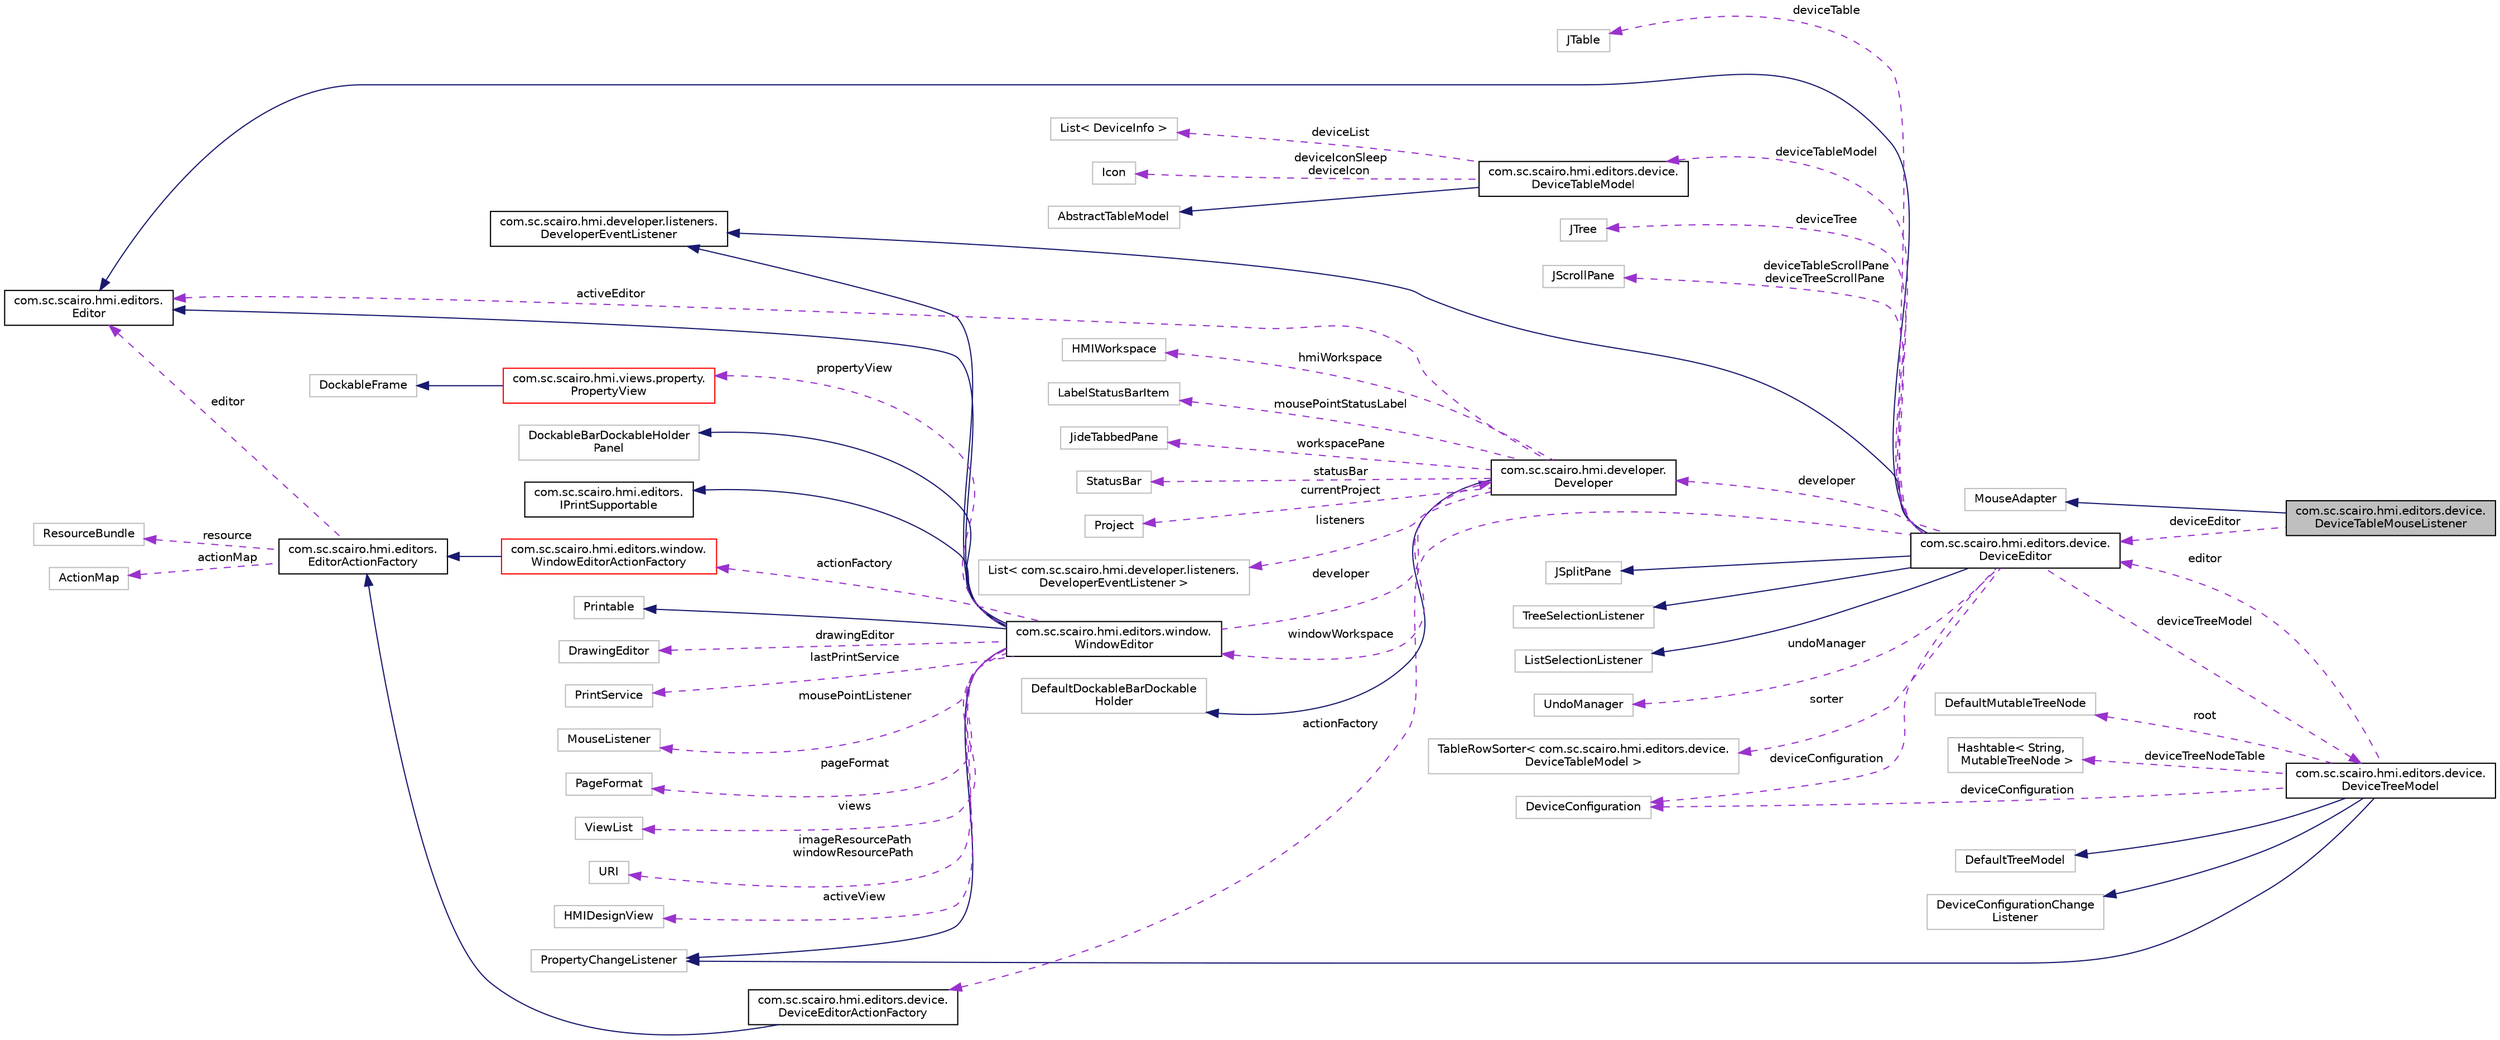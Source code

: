 digraph "com.sc.scairo.hmi.editors.device.DeviceTableMouseListener"
{
 // LATEX_PDF_SIZE
  edge [fontname="Helvetica",fontsize="10",labelfontname="Helvetica",labelfontsize="10"];
  node [fontname="Helvetica",fontsize="10",shape=record];
  rankdir="LR";
  Node1 [label="com.sc.scairo.hmi.editors.device.\lDeviceTableMouseListener",height=0.2,width=0.4,color="black", fillcolor="grey75", style="filled", fontcolor="black",tooltip=" "];
  Node2 -> Node1 [dir="back",color="midnightblue",fontsize="10",style="solid",fontname="Helvetica"];
  Node2 [label="MouseAdapter",height=0.2,width=0.4,color="grey75", fillcolor="white", style="filled",tooltip=" "];
  Node3 -> Node1 [dir="back",color="darkorchid3",fontsize="10",style="dashed",label=" deviceEditor" ,fontname="Helvetica"];
  Node3 [label="com.sc.scairo.hmi.editors.device.\lDeviceEditor",height=0.2,width=0.4,color="black", fillcolor="white", style="filled",URL="$classcom_1_1sc_1_1scairo_1_1hmi_1_1editors_1_1device_1_1_device_editor.html",tooltip=" "];
  Node4 -> Node3 [dir="back",color="midnightblue",fontsize="10",style="solid",fontname="Helvetica"];
  Node4 [label="JSplitPane",height=0.2,width=0.4,color="grey75", fillcolor="white", style="filled",tooltip=" "];
  Node5 -> Node3 [dir="back",color="midnightblue",fontsize="10",style="solid",fontname="Helvetica"];
  Node5 [label="com.sc.scairo.hmi.developer.listeners.\lDeveloperEventListener",height=0.2,width=0.4,color="black", fillcolor="white", style="filled",URL="$interfacecom_1_1sc_1_1scairo_1_1hmi_1_1developer_1_1listeners_1_1_developer_event_listener.html",tooltip=" "];
  Node6 -> Node3 [dir="back",color="midnightblue",fontsize="10",style="solid",fontname="Helvetica"];
  Node6 [label="com.sc.scairo.hmi.editors.\lEditor",height=0.2,width=0.4,color="black", fillcolor="white", style="filled",URL="$interfacecom_1_1sc_1_1scairo_1_1hmi_1_1editors_1_1_editor.html",tooltip=" "];
  Node7 -> Node3 [dir="back",color="midnightblue",fontsize="10",style="solid",fontname="Helvetica"];
  Node7 [label="TreeSelectionListener",height=0.2,width=0.4,color="grey75", fillcolor="white", style="filled",tooltip=" "];
  Node8 -> Node3 [dir="back",color="midnightblue",fontsize="10",style="solid",fontname="Helvetica"];
  Node8 [label="ListSelectionListener",height=0.2,width=0.4,color="grey75", fillcolor="white", style="filled",tooltip=" "];
  Node9 -> Node3 [dir="back",color="darkorchid3",fontsize="10",style="dashed",label=" deviceTreeModel" ,fontname="Helvetica"];
  Node9 [label="com.sc.scairo.hmi.editors.device.\lDeviceTreeModel",height=0.2,width=0.4,color="black", fillcolor="white", style="filled",URL="$classcom_1_1sc_1_1scairo_1_1hmi_1_1editors_1_1device_1_1_device_tree_model.html",tooltip=" "];
  Node10 -> Node9 [dir="back",color="midnightblue",fontsize="10",style="solid",fontname="Helvetica"];
  Node10 [label="DefaultTreeModel",height=0.2,width=0.4,color="grey75", fillcolor="white", style="filled",tooltip=" "];
  Node11 -> Node9 [dir="back",color="midnightblue",fontsize="10",style="solid",fontname="Helvetica"];
  Node11 [label="DeviceConfigurationChange\lListener",height=0.2,width=0.4,color="grey75", fillcolor="white", style="filled",tooltip=" "];
  Node12 -> Node9 [dir="back",color="midnightblue",fontsize="10",style="solid",fontname="Helvetica"];
  Node12 [label="PropertyChangeListener",height=0.2,width=0.4,color="grey75", fillcolor="white", style="filled",tooltip=" "];
  Node3 -> Node9 [dir="back",color="darkorchid3",fontsize="10",style="dashed",label=" editor" ,fontname="Helvetica"];
  Node13 -> Node9 [dir="back",color="darkorchid3",fontsize="10",style="dashed",label=" root" ,fontname="Helvetica"];
  Node13 [label="DefaultMutableTreeNode",height=0.2,width=0.4,color="grey75", fillcolor="white", style="filled",tooltip=" "];
  Node14 -> Node9 [dir="back",color="darkorchid3",fontsize="10",style="dashed",label=" deviceTreeNodeTable" ,fontname="Helvetica"];
  Node14 [label="Hashtable\< String,\l MutableTreeNode \>",height=0.2,width=0.4,color="grey75", fillcolor="white", style="filled",tooltip=" "];
  Node15 -> Node9 [dir="back",color="darkorchid3",fontsize="10",style="dashed",label=" deviceConfiguration" ,fontname="Helvetica"];
  Node15 [label="DeviceConfiguration",height=0.2,width=0.4,color="grey75", fillcolor="white", style="filled",tooltip=" "];
  Node16 -> Node3 [dir="back",color="darkorchid3",fontsize="10",style="dashed",label=" undoManager" ,fontname="Helvetica"];
  Node16 [label="UndoManager",height=0.2,width=0.4,color="grey75", fillcolor="white", style="filled",tooltip=" "];
  Node17 -> Node3 [dir="back",color="darkorchid3",fontsize="10",style="dashed",label=" sorter" ,fontname="Helvetica"];
  Node17 [label="TableRowSorter\< com.sc.scairo.hmi.editors.device.\lDeviceTableModel \>",height=0.2,width=0.4,color="grey75", fillcolor="white", style="filled",tooltip=" "];
  Node18 -> Node3 [dir="back",color="darkorchid3",fontsize="10",style="dashed",label=" deviceTable" ,fontname="Helvetica"];
  Node18 [label="JTable",height=0.2,width=0.4,color="grey75", fillcolor="white", style="filled",tooltip=" "];
  Node19 -> Node3 [dir="back",color="darkorchid3",fontsize="10",style="dashed",label=" actionFactory" ,fontname="Helvetica"];
  Node19 [label="com.sc.scairo.hmi.editors.device.\lDeviceEditorActionFactory",height=0.2,width=0.4,color="black", fillcolor="white", style="filled",URL="$classcom_1_1sc_1_1scairo_1_1hmi_1_1editors_1_1device_1_1_device_editor_action_factory.html",tooltip=" "];
  Node20 -> Node19 [dir="back",color="midnightblue",fontsize="10",style="solid",fontname="Helvetica"];
  Node20 [label="com.sc.scairo.hmi.editors.\lEditorActionFactory",height=0.2,width=0.4,color="black", fillcolor="white", style="filled",URL="$classcom_1_1sc_1_1scairo_1_1hmi_1_1editors_1_1_editor_action_factory.html",tooltip=" "];
  Node21 -> Node20 [dir="back",color="darkorchid3",fontsize="10",style="dashed",label=" resource" ,fontname="Helvetica"];
  Node21 [label="ResourceBundle",height=0.2,width=0.4,color="grey75", fillcolor="white", style="filled",tooltip=" "];
  Node22 -> Node20 [dir="back",color="darkorchid3",fontsize="10",style="dashed",label=" actionMap" ,fontname="Helvetica"];
  Node22 [label="ActionMap",height=0.2,width=0.4,color="grey75", fillcolor="white", style="filled",tooltip=" "];
  Node6 -> Node20 [dir="back",color="darkorchid3",fontsize="10",style="dashed",label=" editor" ,fontname="Helvetica"];
  Node15 -> Node3 [dir="back",color="darkorchid3",fontsize="10",style="dashed",label=" deviceConfiguration" ,fontname="Helvetica"];
  Node23 -> Node3 [dir="back",color="darkorchid3",fontsize="10",style="dashed",label=" developer" ,fontname="Helvetica"];
  Node23 [label="com.sc.scairo.hmi.developer.\lDeveloper",height=0.2,width=0.4,color="black", fillcolor="white", style="filled",URL="$classcom_1_1sc_1_1scairo_1_1hmi_1_1developer_1_1_developer.html",tooltip=" "];
  Node24 -> Node23 [dir="back",color="midnightblue",fontsize="10",style="solid",fontname="Helvetica"];
  Node24 [label="DefaultDockableBarDockable\lHolder",height=0.2,width=0.4,color="grey75", fillcolor="white", style="filled",tooltip=" "];
  Node25 -> Node23 [dir="back",color="darkorchid3",fontsize="10",style="dashed",label=" hmiWorkspace" ,fontname="Helvetica"];
  Node25 [label="HMIWorkspace",height=0.2,width=0.4,color="grey75", fillcolor="white", style="filled",tooltip=" "];
  Node26 -> Node23 [dir="back",color="darkorchid3",fontsize="10",style="dashed",label=" windowWorkspace" ,fontname="Helvetica"];
  Node26 [label="com.sc.scairo.hmi.editors.window.\lWindowEditor",height=0.2,width=0.4,color="black", fillcolor="white", style="filled",URL="$classcom_1_1sc_1_1scairo_1_1hmi_1_1editors_1_1window_1_1_window_editor.html",tooltip=" "];
  Node27 -> Node26 [dir="back",color="midnightblue",fontsize="10",style="solid",fontname="Helvetica"];
  Node27 [label="DockableBarDockableHolder\lPanel",height=0.2,width=0.4,color="grey75", fillcolor="white", style="filled",tooltip=" "];
  Node5 -> Node26 [dir="back",color="midnightblue",fontsize="10",style="solid",fontname="Helvetica"];
  Node12 -> Node26 [dir="back",color="midnightblue",fontsize="10",style="solid",fontname="Helvetica"];
  Node6 -> Node26 [dir="back",color="midnightblue",fontsize="10",style="solid",fontname="Helvetica"];
  Node28 -> Node26 [dir="back",color="midnightblue",fontsize="10",style="solid",fontname="Helvetica"];
  Node28 [label="com.sc.scairo.hmi.editors.\lIPrintSupportable",height=0.2,width=0.4,color="black", fillcolor="white", style="filled",URL="$interfacecom_1_1sc_1_1scairo_1_1hmi_1_1editors_1_1_i_print_supportable.html",tooltip=" "];
  Node29 -> Node26 [dir="back",color="midnightblue",fontsize="10",style="solid",fontname="Helvetica"];
  Node29 [label="Printable",height=0.2,width=0.4,color="grey75", fillcolor="white", style="filled",tooltip=" "];
  Node30 -> Node26 [dir="back",color="darkorchid3",fontsize="10",style="dashed",label=" drawingEditor" ,fontname="Helvetica"];
  Node30 [label="DrawingEditor",height=0.2,width=0.4,color="grey75", fillcolor="white", style="filled",tooltip=" "];
  Node31 -> Node26 [dir="back",color="darkorchid3",fontsize="10",style="dashed",label=" lastPrintService" ,fontname="Helvetica"];
  Node31 [label="PrintService",height=0.2,width=0.4,color="grey75", fillcolor="white", style="filled",tooltip=" "];
  Node32 -> Node26 [dir="back",color="darkorchid3",fontsize="10",style="dashed",label=" mousePointListener" ,fontname="Helvetica"];
  Node32 [label="MouseListener",height=0.2,width=0.4,color="grey75", fillcolor="white", style="filled",tooltip=" "];
  Node33 -> Node26 [dir="back",color="darkorchid3",fontsize="10",style="dashed",label=" pageFormat" ,fontname="Helvetica"];
  Node33 [label="PageFormat",height=0.2,width=0.4,color="grey75", fillcolor="white", style="filled",tooltip=" "];
  Node34 -> Node26 [dir="back",color="darkorchid3",fontsize="10",style="dashed",label=" views" ,fontname="Helvetica"];
  Node34 [label="ViewList",height=0.2,width=0.4,color="grey75", fillcolor="white", style="filled",tooltip=" "];
  Node35 -> Node26 [dir="back",color="darkorchid3",fontsize="10",style="dashed",label=" imageResourcePath\nwindowResourcePath" ,fontname="Helvetica"];
  Node35 [label="URI",height=0.2,width=0.4,color="grey75", fillcolor="white", style="filled",tooltip=" "];
  Node36 -> Node26 [dir="back",color="darkorchid3",fontsize="10",style="dashed",label=" activeView" ,fontname="Helvetica"];
  Node36 [label="HMIDesignView",height=0.2,width=0.4,color="grey75", fillcolor="white", style="filled",tooltip=" "];
  Node23 -> Node26 [dir="back",color="darkorchid3",fontsize="10",style="dashed",label=" developer" ,fontname="Helvetica"];
  Node37 -> Node26 [dir="back",color="darkorchid3",fontsize="10",style="dashed",label=" propertyView" ,fontname="Helvetica"];
  Node37 [label="com.sc.scairo.hmi.views.property.\lPropertyView",height=0.2,width=0.4,color="red", fillcolor="white", style="filled",URL="$classcom_1_1sc_1_1scairo_1_1hmi_1_1views_1_1property_1_1_property_view.html",tooltip=" "];
  Node38 -> Node37 [dir="back",color="midnightblue",fontsize="10",style="solid",fontname="Helvetica"];
  Node38 [label="DockableFrame",height=0.2,width=0.4,color="grey75", fillcolor="white", style="filled",tooltip=" "];
  Node63 -> Node26 [dir="back",color="darkorchid3",fontsize="10",style="dashed",label=" actionFactory" ,fontname="Helvetica"];
  Node63 [label="com.sc.scairo.hmi.editors.window.\lWindowEditorActionFactory",height=0.2,width=0.4,color="red", fillcolor="white", style="filled",URL="$classcom_1_1sc_1_1scairo_1_1hmi_1_1editors_1_1window_1_1_window_editor_action_factory.html",tooltip=" "];
  Node20 -> Node63 [dir="back",color="midnightblue",fontsize="10",style="solid",fontname="Helvetica"];
  Node68 -> Node23 [dir="back",color="darkorchid3",fontsize="10",style="dashed",label=" mousePointStatusLabel" ,fontname="Helvetica"];
  Node68 [label="LabelStatusBarItem",height=0.2,width=0.4,color="grey75", fillcolor="white", style="filled",tooltip=" "];
  Node69 -> Node23 [dir="back",color="darkorchid3",fontsize="10",style="dashed",label=" workspacePane" ,fontname="Helvetica"];
  Node69 [label="JideTabbedPane",height=0.2,width=0.4,color="grey75", fillcolor="white", style="filled",tooltip=" "];
  Node70 -> Node23 [dir="back",color="darkorchid3",fontsize="10",style="dashed",label=" statusBar" ,fontname="Helvetica"];
  Node70 [label="StatusBar",height=0.2,width=0.4,color="grey75", fillcolor="white", style="filled",tooltip=" "];
  Node71 -> Node23 [dir="back",color="darkorchid3",fontsize="10",style="dashed",label=" currentProject" ,fontname="Helvetica"];
  Node71 [label="Project",height=0.2,width=0.4,color="grey75", fillcolor="white", style="filled",tooltip=" "];
  Node72 -> Node23 [dir="back",color="darkorchid3",fontsize="10",style="dashed",label=" listeners" ,fontname="Helvetica"];
  Node72 [label="List\< com.sc.scairo.hmi.developer.listeners.\lDeveloperEventListener \>",height=0.2,width=0.4,color="grey75", fillcolor="white", style="filled",tooltip=" "];
  Node6 -> Node23 [dir="back",color="darkorchid3",fontsize="10",style="dashed",label=" activeEditor" ,fontname="Helvetica"];
  Node73 -> Node3 [dir="back",color="darkorchid3",fontsize="10",style="dashed",label=" deviceTableModel" ,fontname="Helvetica"];
  Node73 [label="com.sc.scairo.hmi.editors.device.\lDeviceTableModel",height=0.2,width=0.4,color="black", fillcolor="white", style="filled",URL="$classcom_1_1sc_1_1scairo_1_1hmi_1_1editors_1_1device_1_1_device_table_model.html",tooltip=" "];
  Node74 -> Node73 [dir="back",color="midnightblue",fontsize="10",style="solid",fontname="Helvetica"];
  Node74 [label="AbstractTableModel",height=0.2,width=0.4,color="grey75", fillcolor="white", style="filled",tooltip=" "];
  Node75 -> Node73 [dir="back",color="darkorchid3",fontsize="10",style="dashed",label=" deviceList" ,fontname="Helvetica"];
  Node75 [label="List\< DeviceInfo \>",height=0.2,width=0.4,color="grey75", fillcolor="white", style="filled",tooltip=" "];
  Node76 -> Node73 [dir="back",color="darkorchid3",fontsize="10",style="dashed",label=" deviceIconSleep\ndeviceIcon" ,fontname="Helvetica"];
  Node76 [label="Icon",height=0.2,width=0.4,color="grey75", fillcolor="white", style="filled",tooltip=" "];
  Node77 -> Node3 [dir="back",color="darkorchid3",fontsize="10",style="dashed",label=" deviceTree" ,fontname="Helvetica"];
  Node77 [label="JTree",height=0.2,width=0.4,color="grey75", fillcolor="white", style="filled",tooltip=" "];
  Node78 -> Node3 [dir="back",color="darkorchid3",fontsize="10",style="dashed",label=" deviceTableScrollPane\ndeviceTreeScrollPane" ,fontname="Helvetica"];
  Node78 [label="JScrollPane",height=0.2,width=0.4,color="grey75", fillcolor="white", style="filled",tooltip=" "];
}
